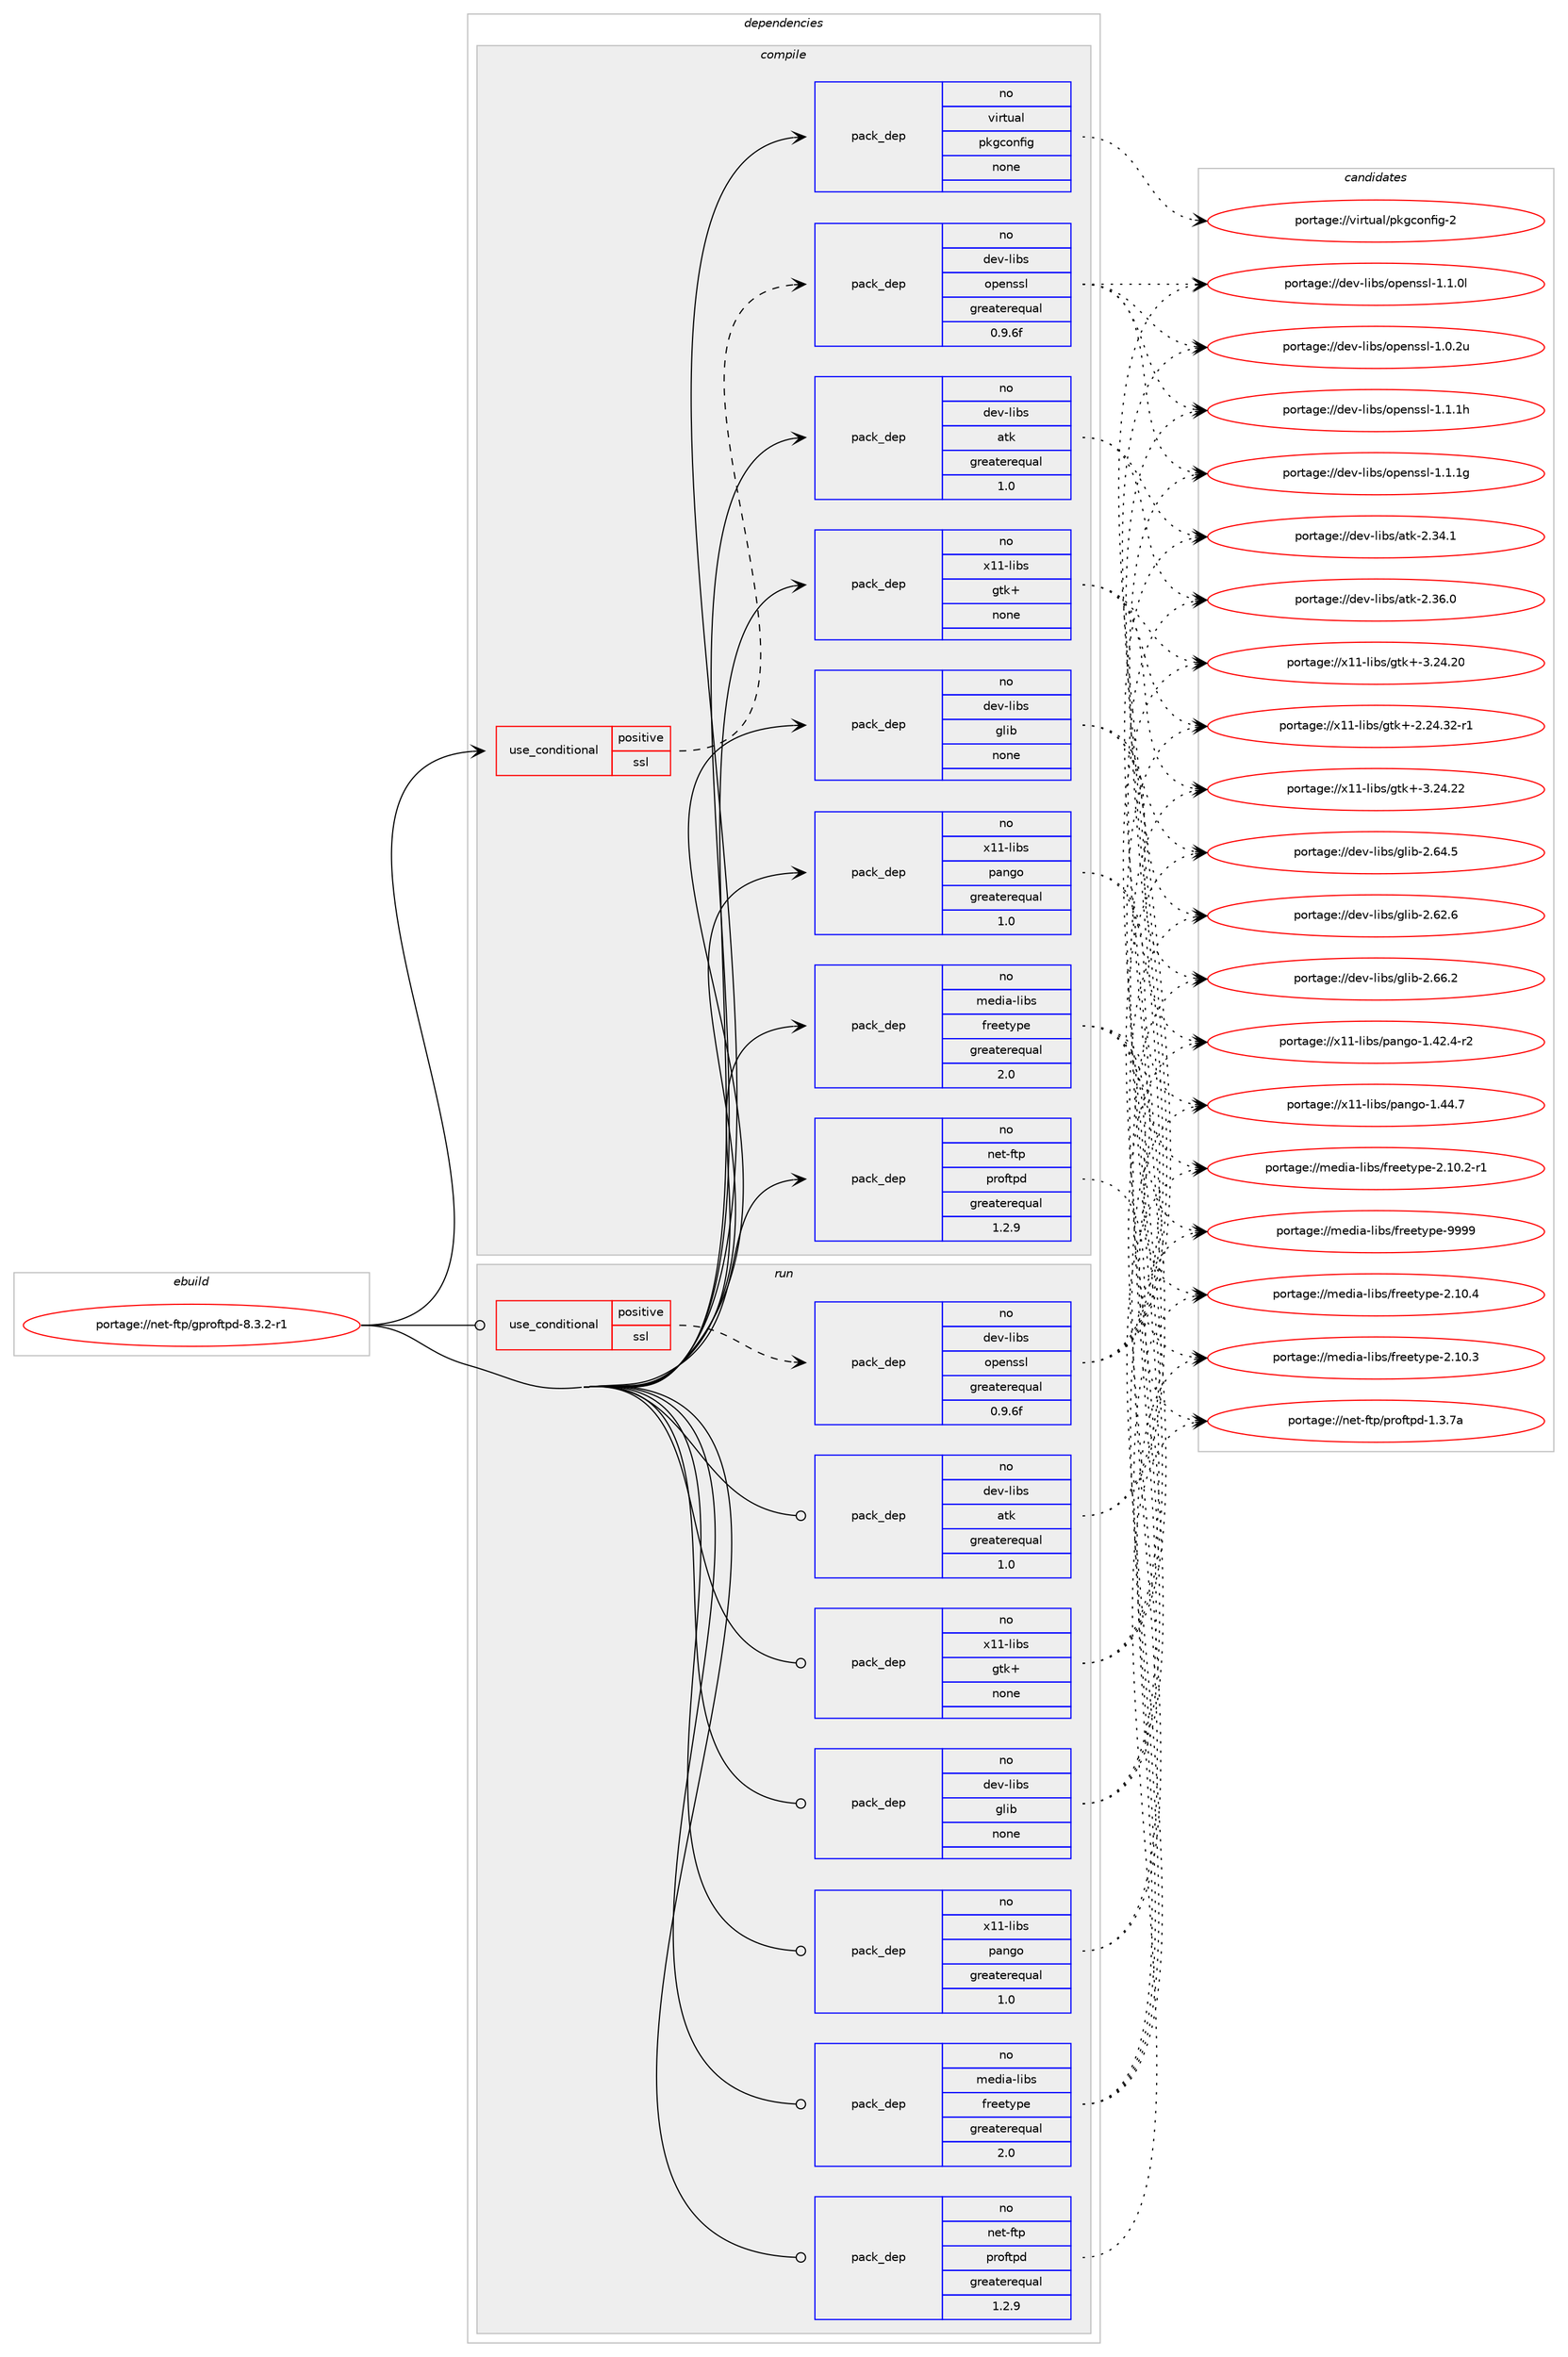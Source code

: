 digraph prolog {

# *************
# Graph options
# *************

newrank=true;
concentrate=true;
compound=true;
graph [rankdir=LR,fontname=Helvetica,fontsize=10,ranksep=1.5];#, ranksep=2.5, nodesep=0.2];
edge  [arrowhead=vee];
node  [fontname=Helvetica,fontsize=10];

# **********
# The ebuild
# **********

subgraph cluster_leftcol {
color=gray;
rank=same;
label=<<i>ebuild</i>>;
id [label="portage://net-ftp/gproftpd-8.3.2-r1", color=red, width=4, href="../net-ftp/gproftpd-8.3.2-r1.svg"];
}

# ****************
# The dependencies
# ****************

subgraph cluster_midcol {
color=gray;
label=<<i>dependencies</i>>;
subgraph cluster_compile {
fillcolor="#eeeeee";
style=filled;
label=<<i>compile</i>>;
subgraph cond558 {
dependency3327 [label=<<TABLE BORDER="0" CELLBORDER="1" CELLSPACING="0" CELLPADDING="4"><TR><TD ROWSPAN="3" CELLPADDING="10">use_conditional</TD></TR><TR><TD>positive</TD></TR><TR><TD>ssl</TD></TR></TABLE>>, shape=none, color=red];
subgraph pack2737 {
dependency3328 [label=<<TABLE BORDER="0" CELLBORDER="1" CELLSPACING="0" CELLPADDING="4" WIDTH="220"><TR><TD ROWSPAN="6" CELLPADDING="30">pack_dep</TD></TR><TR><TD WIDTH="110">no</TD></TR><TR><TD>dev-libs</TD></TR><TR><TD>openssl</TD></TR><TR><TD>greaterequal</TD></TR><TR><TD>0.9.6f</TD></TR></TABLE>>, shape=none, color=blue];
}
dependency3327:e -> dependency3328:w [weight=20,style="dashed",arrowhead="vee"];
}
id:e -> dependency3327:w [weight=20,style="solid",arrowhead="vee"];
subgraph pack2738 {
dependency3329 [label=<<TABLE BORDER="0" CELLBORDER="1" CELLSPACING="0" CELLPADDING="4" WIDTH="220"><TR><TD ROWSPAN="6" CELLPADDING="30">pack_dep</TD></TR><TR><TD WIDTH="110">no</TD></TR><TR><TD>dev-libs</TD></TR><TR><TD>atk</TD></TR><TR><TD>greaterequal</TD></TR><TR><TD>1.0</TD></TR></TABLE>>, shape=none, color=blue];
}
id:e -> dependency3329:w [weight=20,style="solid",arrowhead="vee"];
subgraph pack2739 {
dependency3330 [label=<<TABLE BORDER="0" CELLBORDER="1" CELLSPACING="0" CELLPADDING="4" WIDTH="220"><TR><TD ROWSPAN="6" CELLPADDING="30">pack_dep</TD></TR><TR><TD WIDTH="110">no</TD></TR><TR><TD>dev-libs</TD></TR><TR><TD>glib</TD></TR><TR><TD>none</TD></TR><TR><TD></TD></TR></TABLE>>, shape=none, color=blue];
}
id:e -> dependency3330:w [weight=20,style="solid",arrowhead="vee"];
subgraph pack2740 {
dependency3331 [label=<<TABLE BORDER="0" CELLBORDER="1" CELLSPACING="0" CELLPADDING="4" WIDTH="220"><TR><TD ROWSPAN="6" CELLPADDING="30">pack_dep</TD></TR><TR><TD WIDTH="110">no</TD></TR><TR><TD>media-libs</TD></TR><TR><TD>freetype</TD></TR><TR><TD>greaterequal</TD></TR><TR><TD>2.0</TD></TR></TABLE>>, shape=none, color=blue];
}
id:e -> dependency3331:w [weight=20,style="solid",arrowhead="vee"];
subgraph pack2741 {
dependency3332 [label=<<TABLE BORDER="0" CELLBORDER="1" CELLSPACING="0" CELLPADDING="4" WIDTH="220"><TR><TD ROWSPAN="6" CELLPADDING="30">pack_dep</TD></TR><TR><TD WIDTH="110">no</TD></TR><TR><TD>net-ftp</TD></TR><TR><TD>proftpd</TD></TR><TR><TD>greaterequal</TD></TR><TR><TD>1.2.9</TD></TR></TABLE>>, shape=none, color=blue];
}
id:e -> dependency3332:w [weight=20,style="solid",arrowhead="vee"];
subgraph pack2742 {
dependency3333 [label=<<TABLE BORDER="0" CELLBORDER="1" CELLSPACING="0" CELLPADDING="4" WIDTH="220"><TR><TD ROWSPAN="6" CELLPADDING="30">pack_dep</TD></TR><TR><TD WIDTH="110">no</TD></TR><TR><TD>virtual</TD></TR><TR><TD>pkgconfig</TD></TR><TR><TD>none</TD></TR><TR><TD></TD></TR></TABLE>>, shape=none, color=blue];
}
id:e -> dependency3333:w [weight=20,style="solid",arrowhead="vee"];
subgraph pack2743 {
dependency3334 [label=<<TABLE BORDER="0" CELLBORDER="1" CELLSPACING="0" CELLPADDING="4" WIDTH="220"><TR><TD ROWSPAN="6" CELLPADDING="30">pack_dep</TD></TR><TR><TD WIDTH="110">no</TD></TR><TR><TD>x11-libs</TD></TR><TR><TD>gtk+</TD></TR><TR><TD>none</TD></TR><TR><TD></TD></TR></TABLE>>, shape=none, color=blue];
}
id:e -> dependency3334:w [weight=20,style="solid",arrowhead="vee"];
subgraph pack2744 {
dependency3335 [label=<<TABLE BORDER="0" CELLBORDER="1" CELLSPACING="0" CELLPADDING="4" WIDTH="220"><TR><TD ROWSPAN="6" CELLPADDING="30">pack_dep</TD></TR><TR><TD WIDTH="110">no</TD></TR><TR><TD>x11-libs</TD></TR><TR><TD>pango</TD></TR><TR><TD>greaterequal</TD></TR><TR><TD>1.0</TD></TR></TABLE>>, shape=none, color=blue];
}
id:e -> dependency3335:w [weight=20,style="solid",arrowhead="vee"];
}
subgraph cluster_compileandrun {
fillcolor="#eeeeee";
style=filled;
label=<<i>compile and run</i>>;
}
subgraph cluster_run {
fillcolor="#eeeeee";
style=filled;
label=<<i>run</i>>;
subgraph cond559 {
dependency3336 [label=<<TABLE BORDER="0" CELLBORDER="1" CELLSPACING="0" CELLPADDING="4"><TR><TD ROWSPAN="3" CELLPADDING="10">use_conditional</TD></TR><TR><TD>positive</TD></TR><TR><TD>ssl</TD></TR></TABLE>>, shape=none, color=red];
subgraph pack2745 {
dependency3337 [label=<<TABLE BORDER="0" CELLBORDER="1" CELLSPACING="0" CELLPADDING="4" WIDTH="220"><TR><TD ROWSPAN="6" CELLPADDING="30">pack_dep</TD></TR><TR><TD WIDTH="110">no</TD></TR><TR><TD>dev-libs</TD></TR><TR><TD>openssl</TD></TR><TR><TD>greaterequal</TD></TR><TR><TD>0.9.6f</TD></TR></TABLE>>, shape=none, color=blue];
}
dependency3336:e -> dependency3337:w [weight=20,style="dashed",arrowhead="vee"];
}
id:e -> dependency3336:w [weight=20,style="solid",arrowhead="odot"];
subgraph pack2746 {
dependency3338 [label=<<TABLE BORDER="0" CELLBORDER="1" CELLSPACING="0" CELLPADDING="4" WIDTH="220"><TR><TD ROWSPAN="6" CELLPADDING="30">pack_dep</TD></TR><TR><TD WIDTH="110">no</TD></TR><TR><TD>dev-libs</TD></TR><TR><TD>atk</TD></TR><TR><TD>greaterequal</TD></TR><TR><TD>1.0</TD></TR></TABLE>>, shape=none, color=blue];
}
id:e -> dependency3338:w [weight=20,style="solid",arrowhead="odot"];
subgraph pack2747 {
dependency3339 [label=<<TABLE BORDER="0" CELLBORDER="1" CELLSPACING="0" CELLPADDING="4" WIDTH="220"><TR><TD ROWSPAN="6" CELLPADDING="30">pack_dep</TD></TR><TR><TD WIDTH="110">no</TD></TR><TR><TD>dev-libs</TD></TR><TR><TD>glib</TD></TR><TR><TD>none</TD></TR><TR><TD></TD></TR></TABLE>>, shape=none, color=blue];
}
id:e -> dependency3339:w [weight=20,style="solid",arrowhead="odot"];
subgraph pack2748 {
dependency3340 [label=<<TABLE BORDER="0" CELLBORDER="1" CELLSPACING="0" CELLPADDING="4" WIDTH="220"><TR><TD ROWSPAN="6" CELLPADDING="30">pack_dep</TD></TR><TR><TD WIDTH="110">no</TD></TR><TR><TD>media-libs</TD></TR><TR><TD>freetype</TD></TR><TR><TD>greaterequal</TD></TR><TR><TD>2.0</TD></TR></TABLE>>, shape=none, color=blue];
}
id:e -> dependency3340:w [weight=20,style="solid",arrowhead="odot"];
subgraph pack2749 {
dependency3341 [label=<<TABLE BORDER="0" CELLBORDER="1" CELLSPACING="0" CELLPADDING="4" WIDTH="220"><TR><TD ROWSPAN="6" CELLPADDING="30">pack_dep</TD></TR><TR><TD WIDTH="110">no</TD></TR><TR><TD>net-ftp</TD></TR><TR><TD>proftpd</TD></TR><TR><TD>greaterequal</TD></TR><TR><TD>1.2.9</TD></TR></TABLE>>, shape=none, color=blue];
}
id:e -> dependency3341:w [weight=20,style="solid",arrowhead="odot"];
subgraph pack2750 {
dependency3342 [label=<<TABLE BORDER="0" CELLBORDER="1" CELLSPACING="0" CELLPADDING="4" WIDTH="220"><TR><TD ROWSPAN="6" CELLPADDING="30">pack_dep</TD></TR><TR><TD WIDTH="110">no</TD></TR><TR><TD>x11-libs</TD></TR><TR><TD>gtk+</TD></TR><TR><TD>none</TD></TR><TR><TD></TD></TR></TABLE>>, shape=none, color=blue];
}
id:e -> dependency3342:w [weight=20,style="solid",arrowhead="odot"];
subgraph pack2751 {
dependency3343 [label=<<TABLE BORDER="0" CELLBORDER="1" CELLSPACING="0" CELLPADDING="4" WIDTH="220"><TR><TD ROWSPAN="6" CELLPADDING="30">pack_dep</TD></TR><TR><TD WIDTH="110">no</TD></TR><TR><TD>x11-libs</TD></TR><TR><TD>pango</TD></TR><TR><TD>greaterequal</TD></TR><TR><TD>1.0</TD></TR></TABLE>>, shape=none, color=blue];
}
id:e -> dependency3343:w [weight=20,style="solid",arrowhead="odot"];
}
}

# **************
# The candidates
# **************

subgraph cluster_choices {
rank=same;
color=gray;
label=<<i>candidates</i>>;

subgraph choice2737 {
color=black;
nodesep=1;
choice100101118451081059811547111112101110115115108454946494649104 [label="portage://dev-libs/openssl-1.1.1h", color=red, width=4,href="../dev-libs/openssl-1.1.1h.svg"];
choice100101118451081059811547111112101110115115108454946494649103 [label="portage://dev-libs/openssl-1.1.1g", color=red, width=4,href="../dev-libs/openssl-1.1.1g.svg"];
choice100101118451081059811547111112101110115115108454946494648108 [label="portage://dev-libs/openssl-1.1.0l", color=red, width=4,href="../dev-libs/openssl-1.1.0l.svg"];
choice100101118451081059811547111112101110115115108454946484650117 [label="portage://dev-libs/openssl-1.0.2u", color=red, width=4,href="../dev-libs/openssl-1.0.2u.svg"];
dependency3328:e -> choice100101118451081059811547111112101110115115108454946494649104:w [style=dotted,weight="100"];
dependency3328:e -> choice100101118451081059811547111112101110115115108454946494649103:w [style=dotted,weight="100"];
dependency3328:e -> choice100101118451081059811547111112101110115115108454946494648108:w [style=dotted,weight="100"];
dependency3328:e -> choice100101118451081059811547111112101110115115108454946484650117:w [style=dotted,weight="100"];
}
subgraph choice2738 {
color=black;
nodesep=1;
choice1001011184510810598115479711610745504651544648 [label="portage://dev-libs/atk-2.36.0", color=red, width=4,href="../dev-libs/atk-2.36.0.svg"];
choice1001011184510810598115479711610745504651524649 [label="portage://dev-libs/atk-2.34.1", color=red, width=4,href="../dev-libs/atk-2.34.1.svg"];
dependency3329:e -> choice1001011184510810598115479711610745504651544648:w [style=dotted,weight="100"];
dependency3329:e -> choice1001011184510810598115479711610745504651524649:w [style=dotted,weight="100"];
}
subgraph choice2739 {
color=black;
nodesep=1;
choice1001011184510810598115471031081059845504654544650 [label="portage://dev-libs/glib-2.66.2", color=red, width=4,href="../dev-libs/glib-2.66.2.svg"];
choice1001011184510810598115471031081059845504654524653 [label="portage://dev-libs/glib-2.64.5", color=red, width=4,href="../dev-libs/glib-2.64.5.svg"];
choice1001011184510810598115471031081059845504654504654 [label="portage://dev-libs/glib-2.62.6", color=red, width=4,href="../dev-libs/glib-2.62.6.svg"];
dependency3330:e -> choice1001011184510810598115471031081059845504654544650:w [style=dotted,weight="100"];
dependency3330:e -> choice1001011184510810598115471031081059845504654524653:w [style=dotted,weight="100"];
dependency3330:e -> choice1001011184510810598115471031081059845504654504654:w [style=dotted,weight="100"];
}
subgraph choice2740 {
color=black;
nodesep=1;
choice109101100105974510810598115471021141011011161211121014557575757 [label="portage://media-libs/freetype-9999", color=red, width=4,href="../media-libs/freetype-9999.svg"];
choice1091011001059745108105981154710211410110111612111210145504649484652 [label="portage://media-libs/freetype-2.10.4", color=red, width=4,href="../media-libs/freetype-2.10.4.svg"];
choice1091011001059745108105981154710211410110111612111210145504649484651 [label="portage://media-libs/freetype-2.10.3", color=red, width=4,href="../media-libs/freetype-2.10.3.svg"];
choice10910110010597451081059811547102114101101116121112101455046494846504511449 [label="portage://media-libs/freetype-2.10.2-r1", color=red, width=4,href="../media-libs/freetype-2.10.2-r1.svg"];
dependency3331:e -> choice109101100105974510810598115471021141011011161211121014557575757:w [style=dotted,weight="100"];
dependency3331:e -> choice1091011001059745108105981154710211410110111612111210145504649484652:w [style=dotted,weight="100"];
dependency3331:e -> choice1091011001059745108105981154710211410110111612111210145504649484651:w [style=dotted,weight="100"];
dependency3331:e -> choice10910110010597451081059811547102114101101116121112101455046494846504511449:w [style=dotted,weight="100"];
}
subgraph choice2741 {
color=black;
nodesep=1;
choice110101116451021161124711211411110211611210045494651465597 [label="portage://net-ftp/proftpd-1.3.7a", color=red, width=4,href="../net-ftp/proftpd-1.3.7a.svg"];
dependency3332:e -> choice110101116451021161124711211411110211611210045494651465597:w [style=dotted,weight="100"];
}
subgraph choice2742 {
color=black;
nodesep=1;
choice1181051141161179710847112107103991111101021051034550 [label="portage://virtual/pkgconfig-2", color=red, width=4,href="../virtual/pkgconfig-2.svg"];
dependency3333:e -> choice1181051141161179710847112107103991111101021051034550:w [style=dotted,weight="100"];
}
subgraph choice2743 {
color=black;
nodesep=1;
choice1204949451081059811547103116107434551465052465050 [label="portage://x11-libs/gtk+-3.24.22", color=red, width=4,href="../x11-libs/gtk+-3.24.22.svg"];
choice1204949451081059811547103116107434551465052465048 [label="portage://x11-libs/gtk+-3.24.20", color=red, width=4,href="../x11-libs/gtk+-3.24.20.svg"];
choice12049494510810598115471031161074345504650524651504511449 [label="portage://x11-libs/gtk+-2.24.32-r1", color=red, width=4,href="../x11-libs/gtk+-2.24.32-r1.svg"];
dependency3334:e -> choice1204949451081059811547103116107434551465052465050:w [style=dotted,weight="100"];
dependency3334:e -> choice1204949451081059811547103116107434551465052465048:w [style=dotted,weight="100"];
dependency3334:e -> choice12049494510810598115471031161074345504650524651504511449:w [style=dotted,weight="100"];
}
subgraph choice2744 {
color=black;
nodesep=1;
choice12049494510810598115471129711010311145494652524655 [label="portage://x11-libs/pango-1.44.7", color=red, width=4,href="../x11-libs/pango-1.44.7.svg"];
choice120494945108105981154711297110103111454946525046524511450 [label="portage://x11-libs/pango-1.42.4-r2", color=red, width=4,href="../x11-libs/pango-1.42.4-r2.svg"];
dependency3335:e -> choice12049494510810598115471129711010311145494652524655:w [style=dotted,weight="100"];
dependency3335:e -> choice120494945108105981154711297110103111454946525046524511450:w [style=dotted,weight="100"];
}
subgraph choice2745 {
color=black;
nodesep=1;
choice100101118451081059811547111112101110115115108454946494649104 [label="portage://dev-libs/openssl-1.1.1h", color=red, width=4,href="../dev-libs/openssl-1.1.1h.svg"];
choice100101118451081059811547111112101110115115108454946494649103 [label="portage://dev-libs/openssl-1.1.1g", color=red, width=4,href="../dev-libs/openssl-1.1.1g.svg"];
choice100101118451081059811547111112101110115115108454946494648108 [label="portage://dev-libs/openssl-1.1.0l", color=red, width=4,href="../dev-libs/openssl-1.1.0l.svg"];
choice100101118451081059811547111112101110115115108454946484650117 [label="portage://dev-libs/openssl-1.0.2u", color=red, width=4,href="../dev-libs/openssl-1.0.2u.svg"];
dependency3337:e -> choice100101118451081059811547111112101110115115108454946494649104:w [style=dotted,weight="100"];
dependency3337:e -> choice100101118451081059811547111112101110115115108454946494649103:w [style=dotted,weight="100"];
dependency3337:e -> choice100101118451081059811547111112101110115115108454946494648108:w [style=dotted,weight="100"];
dependency3337:e -> choice100101118451081059811547111112101110115115108454946484650117:w [style=dotted,weight="100"];
}
subgraph choice2746 {
color=black;
nodesep=1;
choice1001011184510810598115479711610745504651544648 [label="portage://dev-libs/atk-2.36.0", color=red, width=4,href="../dev-libs/atk-2.36.0.svg"];
choice1001011184510810598115479711610745504651524649 [label="portage://dev-libs/atk-2.34.1", color=red, width=4,href="../dev-libs/atk-2.34.1.svg"];
dependency3338:e -> choice1001011184510810598115479711610745504651544648:w [style=dotted,weight="100"];
dependency3338:e -> choice1001011184510810598115479711610745504651524649:w [style=dotted,weight="100"];
}
subgraph choice2747 {
color=black;
nodesep=1;
choice1001011184510810598115471031081059845504654544650 [label="portage://dev-libs/glib-2.66.2", color=red, width=4,href="../dev-libs/glib-2.66.2.svg"];
choice1001011184510810598115471031081059845504654524653 [label="portage://dev-libs/glib-2.64.5", color=red, width=4,href="../dev-libs/glib-2.64.5.svg"];
choice1001011184510810598115471031081059845504654504654 [label="portage://dev-libs/glib-2.62.6", color=red, width=4,href="../dev-libs/glib-2.62.6.svg"];
dependency3339:e -> choice1001011184510810598115471031081059845504654544650:w [style=dotted,weight="100"];
dependency3339:e -> choice1001011184510810598115471031081059845504654524653:w [style=dotted,weight="100"];
dependency3339:e -> choice1001011184510810598115471031081059845504654504654:w [style=dotted,weight="100"];
}
subgraph choice2748 {
color=black;
nodesep=1;
choice109101100105974510810598115471021141011011161211121014557575757 [label="portage://media-libs/freetype-9999", color=red, width=4,href="../media-libs/freetype-9999.svg"];
choice1091011001059745108105981154710211410110111612111210145504649484652 [label="portage://media-libs/freetype-2.10.4", color=red, width=4,href="../media-libs/freetype-2.10.4.svg"];
choice1091011001059745108105981154710211410110111612111210145504649484651 [label="portage://media-libs/freetype-2.10.3", color=red, width=4,href="../media-libs/freetype-2.10.3.svg"];
choice10910110010597451081059811547102114101101116121112101455046494846504511449 [label="portage://media-libs/freetype-2.10.2-r1", color=red, width=4,href="../media-libs/freetype-2.10.2-r1.svg"];
dependency3340:e -> choice109101100105974510810598115471021141011011161211121014557575757:w [style=dotted,weight="100"];
dependency3340:e -> choice1091011001059745108105981154710211410110111612111210145504649484652:w [style=dotted,weight="100"];
dependency3340:e -> choice1091011001059745108105981154710211410110111612111210145504649484651:w [style=dotted,weight="100"];
dependency3340:e -> choice10910110010597451081059811547102114101101116121112101455046494846504511449:w [style=dotted,weight="100"];
}
subgraph choice2749 {
color=black;
nodesep=1;
choice110101116451021161124711211411110211611210045494651465597 [label="portage://net-ftp/proftpd-1.3.7a", color=red, width=4,href="../net-ftp/proftpd-1.3.7a.svg"];
dependency3341:e -> choice110101116451021161124711211411110211611210045494651465597:w [style=dotted,weight="100"];
}
subgraph choice2750 {
color=black;
nodesep=1;
choice1204949451081059811547103116107434551465052465050 [label="portage://x11-libs/gtk+-3.24.22", color=red, width=4,href="../x11-libs/gtk+-3.24.22.svg"];
choice1204949451081059811547103116107434551465052465048 [label="portage://x11-libs/gtk+-3.24.20", color=red, width=4,href="../x11-libs/gtk+-3.24.20.svg"];
choice12049494510810598115471031161074345504650524651504511449 [label="portage://x11-libs/gtk+-2.24.32-r1", color=red, width=4,href="../x11-libs/gtk+-2.24.32-r1.svg"];
dependency3342:e -> choice1204949451081059811547103116107434551465052465050:w [style=dotted,weight="100"];
dependency3342:e -> choice1204949451081059811547103116107434551465052465048:w [style=dotted,weight="100"];
dependency3342:e -> choice12049494510810598115471031161074345504650524651504511449:w [style=dotted,weight="100"];
}
subgraph choice2751 {
color=black;
nodesep=1;
choice12049494510810598115471129711010311145494652524655 [label="portage://x11-libs/pango-1.44.7", color=red, width=4,href="../x11-libs/pango-1.44.7.svg"];
choice120494945108105981154711297110103111454946525046524511450 [label="portage://x11-libs/pango-1.42.4-r2", color=red, width=4,href="../x11-libs/pango-1.42.4-r2.svg"];
dependency3343:e -> choice12049494510810598115471129711010311145494652524655:w [style=dotted,weight="100"];
dependency3343:e -> choice120494945108105981154711297110103111454946525046524511450:w [style=dotted,weight="100"];
}
}

}
